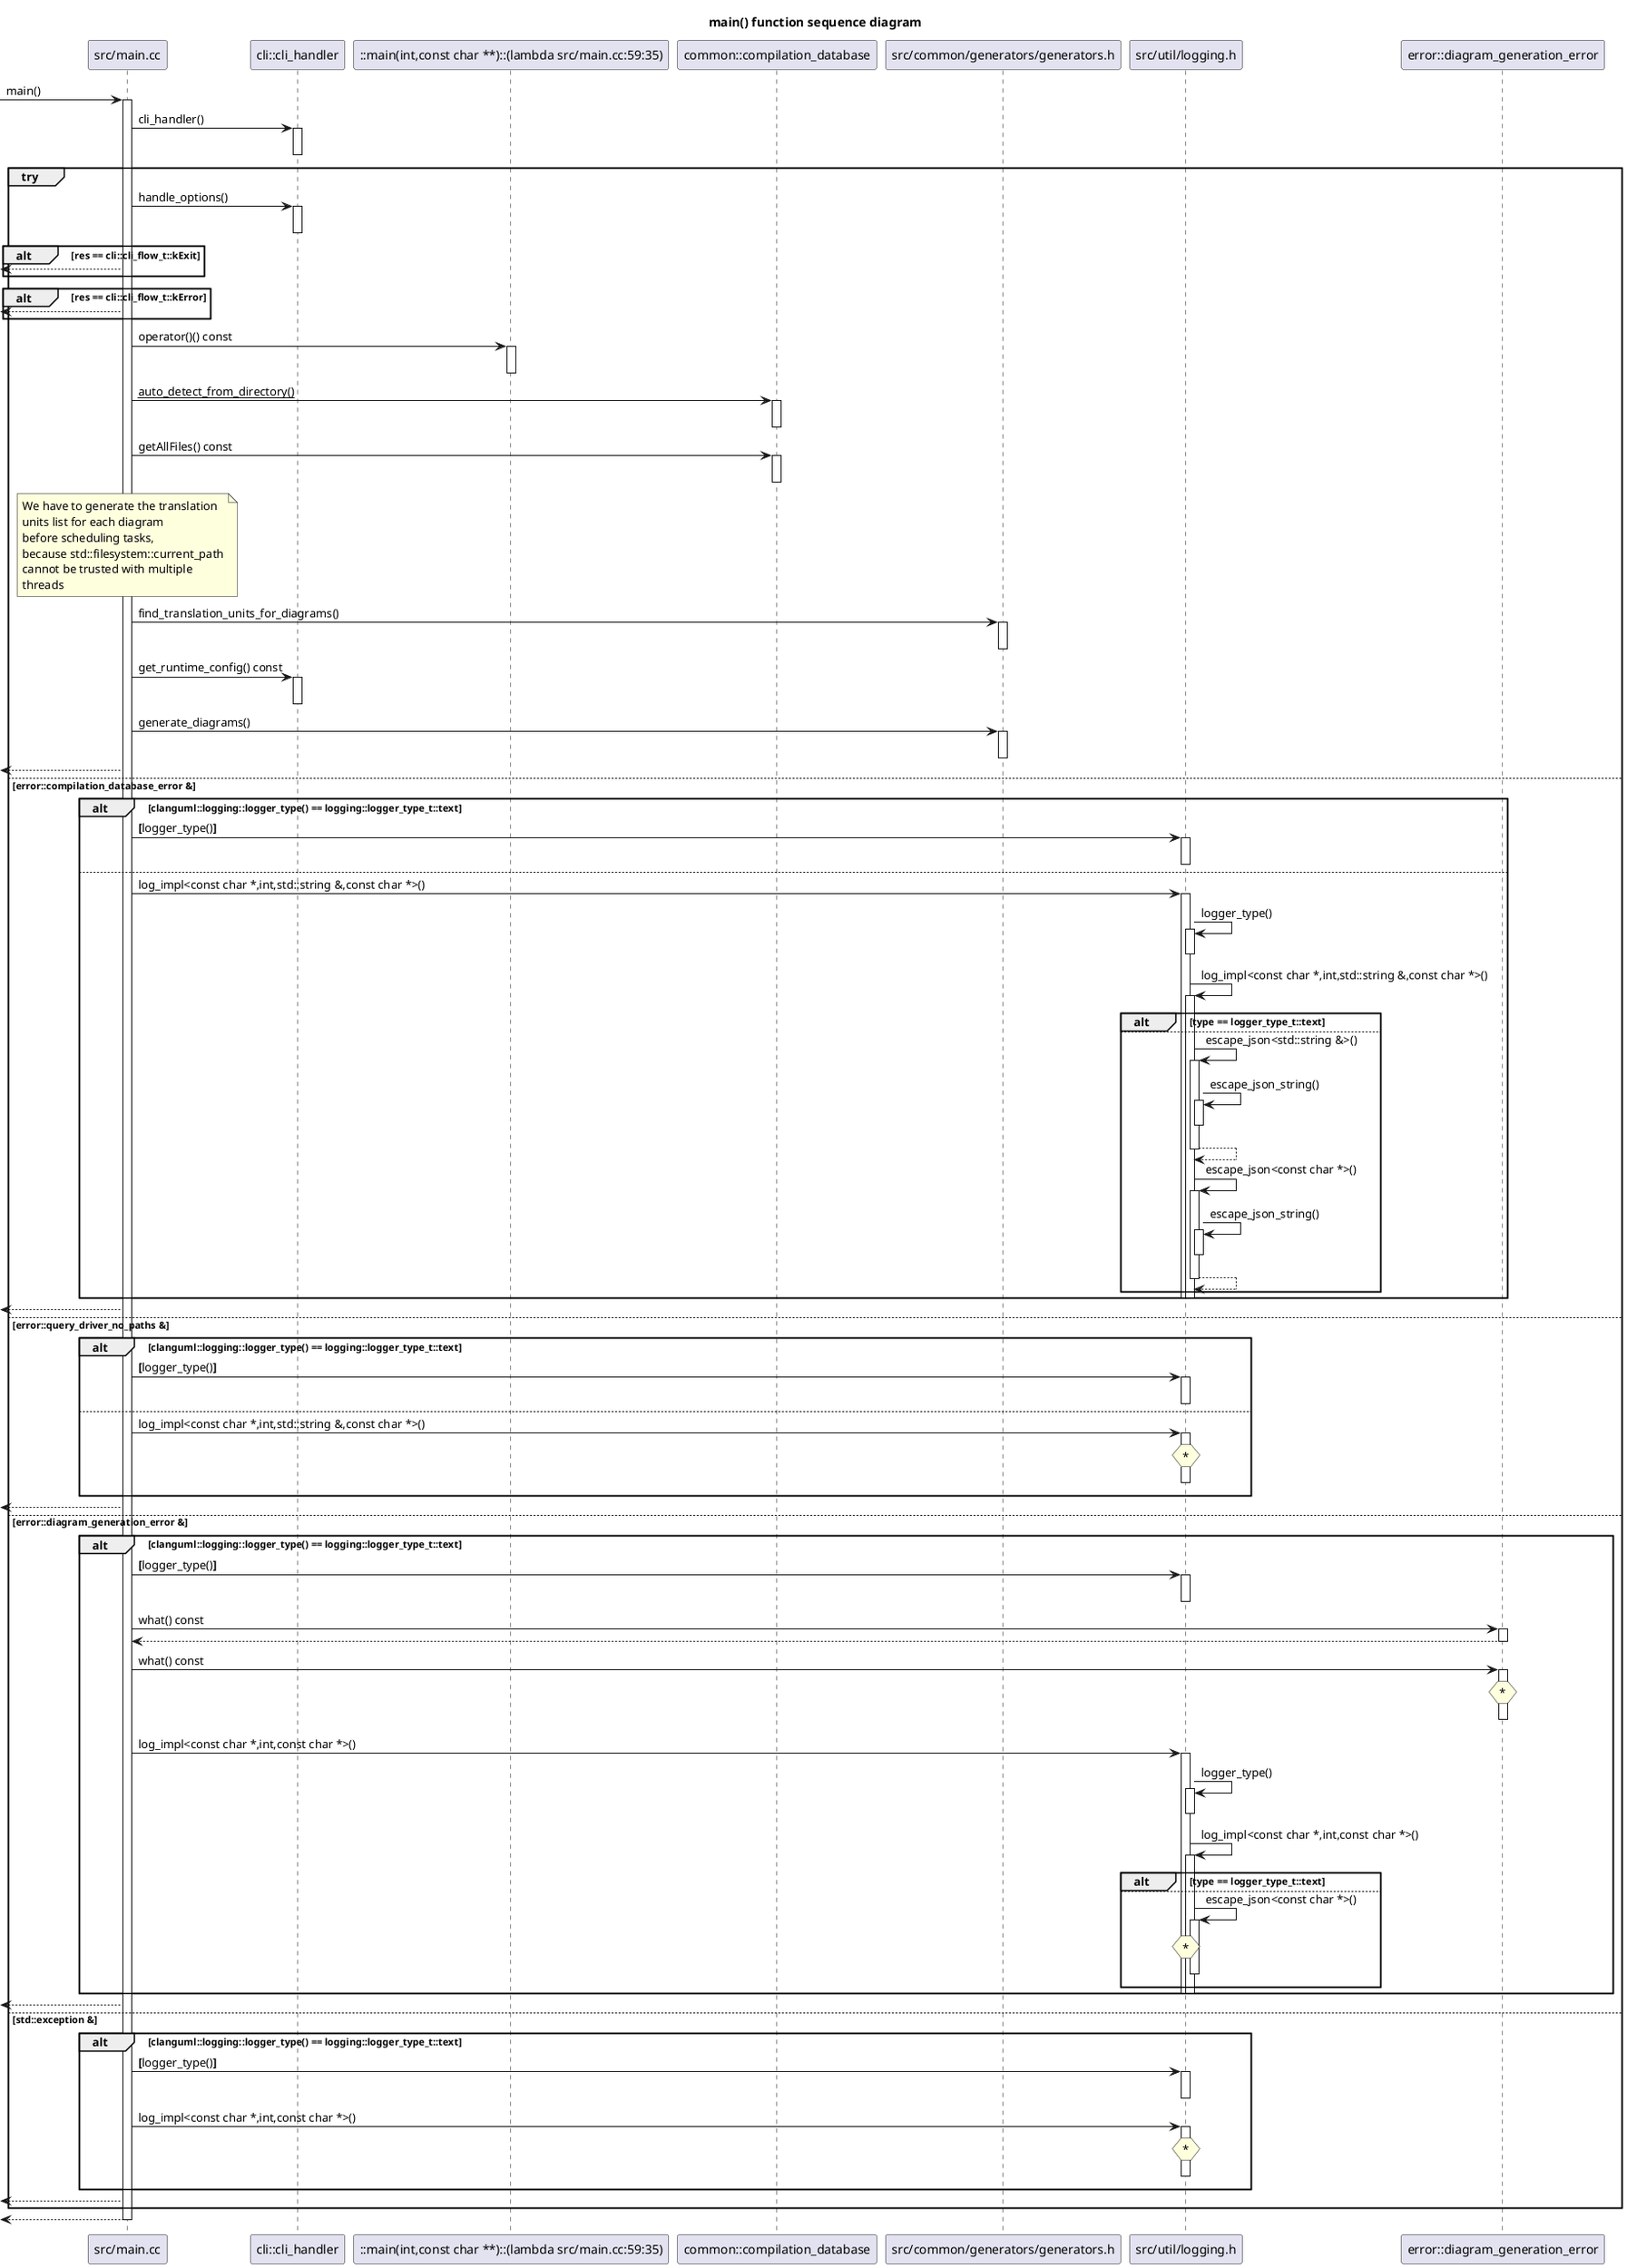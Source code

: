 @startuml
title main() function sequence diagram
participant "src/main.cc" as C_0015738626628408489716
[-> C_0015738626628408489716 : main()
activate C_0015738626628408489716
participant "cli::cli_handler" as C_0018339746265838028166 [[{Command line options handler}]]
C_0015738626628408489716 -> C_0018339746265838028166 [[{}]] : cli_handler()
activate C_0018339746265838028166
deactivate C_0018339746265838028166
group try
C_0015738626628408489716 -> C_0018339746265838028166 [[{}]] : handle_options()
activate C_0018339746265838028166
deactivate C_0018339746265838028166
alt res == cli::cli_flow_t::kExit
[<-- C_0015738626628408489716
end
alt res == cli::cli_flow_t::kError
[<-- C_0015738626628408489716
end
participant "::main(int,const char **)::(lambda src/main.cc:59:35)" as C_0008579288632655758376 [[{main(int,const char **)::(lambda src/main.cc:59:35)}]]
C_0015738626628408489716 -> C_0008579288632655758376 [[{}]] : operator()() const
activate C_0008579288632655758376
deactivate C_0008579288632655758376
participant "common::compilation_database" as C_0004776835660025771847 [[{Custom compilation database class}]]
C_0015738626628408489716 -> C_0004776835660025771847 [[{}]] : __auto_detect_from_directory()__
activate C_0004776835660025771847
deactivate C_0004776835660025771847
C_0015738626628408489716 -> C_0004776835660025771847 [[{}]] : getAllFiles() const
activate C_0004776835660025771847
deactivate C_0004776835660025771847
participant "src/common/generators/generators.h" as C_0015062456295463097058
note over C_0015738626628408489716
We have to generate the translation
units list for each diagram
before scheduling tasks,
because std::filesystem::current_path
cannot be trusted with multiple
threads
end note
C_0015738626628408489716 -> C_0015062456295463097058 [[{}]] : find_translation_units_for_diagrams()
activate C_0015062456295463097058
deactivate C_0015062456295463097058
C_0015738626628408489716 -> C_0018339746265838028166 [[{}]] : get_runtime_config() const
activate C_0018339746265838028166
deactivate C_0018339746265838028166
C_0015738626628408489716 -> C_0015062456295463097058 [[{}]] : generate_diagrams()
activate C_0015062456295463097058
deactivate C_0015062456295463097058
[<-- C_0015738626628408489716
else error::compilation_database_error &
alt clanguml::logging::logger_type() == logging::logger_type_t::text
participant "src/util/logging.h" as C_0013395619657798558104
C_0015738626628408489716 -> C_0013395619657798558104 [[{}]] : **[**logger_type()**]**
activate C_0013395619657798558104
deactivate C_0013395619657798558104
else
C_0015738626628408489716 -> C_0013395619657798558104 [[{}]] : log_impl<const char *,int,std::string &,const char *>()
activate C_0013395619657798558104
C_0013395619657798558104 -> C_0013395619657798558104 [[{}]] : logger_type()
activate C_0013395619657798558104
deactivate C_0013395619657798558104
C_0013395619657798558104 -> C_0013395619657798558104 [[{}]] : log_impl<const char *,int,std::string &,const char *>()
activate C_0013395619657798558104
alt type == logger_type_t::text
else
C_0013395619657798558104 -> C_0013395619657798558104 [[{}]] : escape_json<std::string &>()
activate C_0013395619657798558104
C_0013395619657798558104 -> C_0013395619657798558104 [[{}]] : escape_json_string()
activate C_0013395619657798558104
deactivate C_0013395619657798558104
C_0013395619657798558104 --> C_0013395619657798558104
deactivate C_0013395619657798558104
C_0013395619657798558104 -> C_0013395619657798558104 [[{}]] : escape_json<const char *>()
activate C_0013395619657798558104
C_0013395619657798558104 -> C_0013395619657798558104 [[{}]] : escape_json_string()
activate C_0013395619657798558104
deactivate C_0013395619657798558104
C_0013395619657798558104 --> C_0013395619657798558104
deactivate C_0013395619657798558104
end
deactivate C_0013395619657798558104
deactivate C_0013395619657798558104
end
[<-- C_0015738626628408489716
else error::query_driver_no_paths &
alt clanguml::logging::logger_type() == logging::logger_type_t::text
C_0015738626628408489716 -> C_0013395619657798558104 [[{}]] : **[**logger_type()**]**
activate C_0013395619657798558104
deactivate C_0013395619657798558104
else
C_0015738626628408489716 -> C_0013395619657798558104 [[{}]] : log_impl<const char *,int,std::string &,const char *>()
activate C_0013395619657798558104
hnote over C_0013395619657798558104 : *
C_0013395619657798558104-[hidden]->C_0013395619657798558104
deactivate C_0013395619657798558104
end
[<-- C_0015738626628408489716
else error::diagram_generation_error &
alt clanguml::logging::logger_type() == logging::logger_type_t::text
C_0015738626628408489716 -> C_0013395619657798558104 [[{}]] : **[**logger_type()**]**
activate C_0013395619657798558104
deactivate C_0013395619657798558104
participant "error::diagram_generation_error" as C_0015245771937808831504 [[{diagram_generation_error}]]
C_0015738626628408489716 -> C_0015245771937808831504 [[{}]] : what() const
activate C_0015245771937808831504
C_0015245771937808831504 --> C_0015738626628408489716
deactivate C_0015245771937808831504
C_0015738626628408489716 -> C_0015245771937808831504 [[{}]] : what() const
activate C_0015245771937808831504
hnote over C_0015245771937808831504 : *
C_0015245771937808831504-[hidden]->C_0015245771937808831504
deactivate C_0015245771937808831504
C_0015738626628408489716 -> C_0013395619657798558104 [[{}]] : log_impl<const char *,int,const char *>()
activate C_0013395619657798558104
C_0013395619657798558104 -> C_0013395619657798558104 [[{}]] : logger_type()
activate C_0013395619657798558104
deactivate C_0013395619657798558104
C_0013395619657798558104 -> C_0013395619657798558104 [[{}]] : log_impl<const char *,int,const char *>()
activate C_0013395619657798558104
alt type == logger_type_t::text
else
C_0013395619657798558104 -> C_0013395619657798558104 [[{}]] : escape_json<const char *>()
activate C_0013395619657798558104
hnote over C_0013395619657798558104 : *
C_0013395619657798558104-[hidden]->C_0013395619657798558104
deactivate C_0013395619657798558104
end
deactivate C_0013395619657798558104
deactivate C_0013395619657798558104
end
[<-- C_0015738626628408489716
else std::exception &
alt clanguml::logging::logger_type() == logging::logger_type_t::text
C_0015738626628408489716 -> C_0013395619657798558104 [[{}]] : **[**logger_type()**]**
activate C_0013395619657798558104
deactivate C_0013395619657798558104
C_0015738626628408489716 -> C_0013395619657798558104 [[{}]] : log_impl<const char *,int,const char *>()
activate C_0013395619657798558104
hnote over C_0013395619657798558104 : *
C_0013395619657798558104-[hidden]->C_0013395619657798558104
deactivate C_0013395619657798558104
end
[<-- C_0015738626628408489716
end
[<-- C_0015738626628408489716
deactivate C_0015738626628408489716

'Generated with clang-uml, version 0.6.1
'LLVM version Ubuntu clang version 19.1.1 (1ubuntu1)
@enduml
